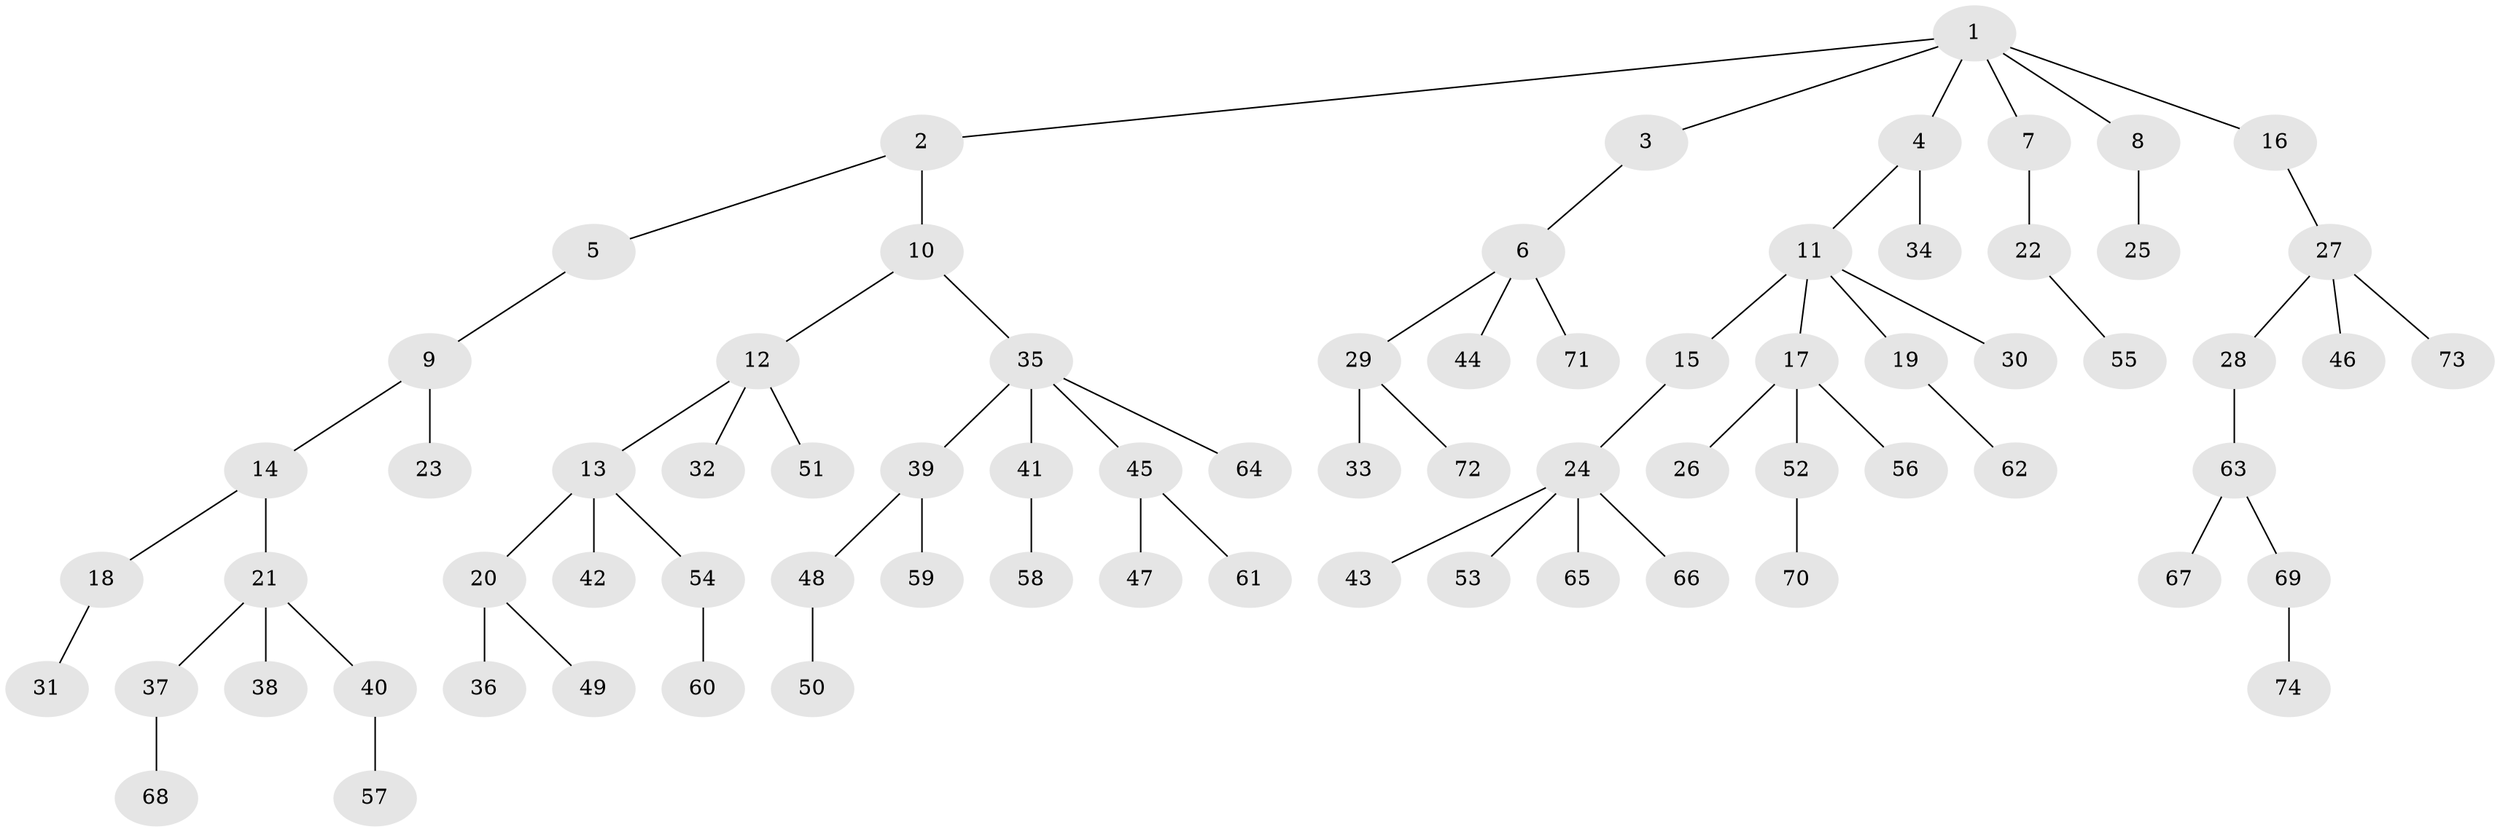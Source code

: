 // coarse degree distribution, {1: 0.7027027027027027, 4: 0.02702702702702703, 2: 0.21621621621621623, 5: 0.02702702702702703, 21: 0.02702702702702703}
// Generated by graph-tools (version 1.1) at 2025/56/03/04/25 21:56:51]
// undirected, 74 vertices, 73 edges
graph export_dot {
graph [start="1"]
  node [color=gray90,style=filled];
  1;
  2;
  3;
  4;
  5;
  6;
  7;
  8;
  9;
  10;
  11;
  12;
  13;
  14;
  15;
  16;
  17;
  18;
  19;
  20;
  21;
  22;
  23;
  24;
  25;
  26;
  27;
  28;
  29;
  30;
  31;
  32;
  33;
  34;
  35;
  36;
  37;
  38;
  39;
  40;
  41;
  42;
  43;
  44;
  45;
  46;
  47;
  48;
  49;
  50;
  51;
  52;
  53;
  54;
  55;
  56;
  57;
  58;
  59;
  60;
  61;
  62;
  63;
  64;
  65;
  66;
  67;
  68;
  69;
  70;
  71;
  72;
  73;
  74;
  1 -- 2;
  1 -- 3;
  1 -- 4;
  1 -- 7;
  1 -- 8;
  1 -- 16;
  2 -- 5;
  2 -- 10;
  3 -- 6;
  4 -- 11;
  4 -- 34;
  5 -- 9;
  6 -- 29;
  6 -- 44;
  6 -- 71;
  7 -- 22;
  8 -- 25;
  9 -- 14;
  9 -- 23;
  10 -- 12;
  10 -- 35;
  11 -- 15;
  11 -- 17;
  11 -- 19;
  11 -- 30;
  12 -- 13;
  12 -- 32;
  12 -- 51;
  13 -- 20;
  13 -- 42;
  13 -- 54;
  14 -- 18;
  14 -- 21;
  15 -- 24;
  16 -- 27;
  17 -- 26;
  17 -- 52;
  17 -- 56;
  18 -- 31;
  19 -- 62;
  20 -- 36;
  20 -- 49;
  21 -- 37;
  21 -- 38;
  21 -- 40;
  22 -- 55;
  24 -- 43;
  24 -- 53;
  24 -- 65;
  24 -- 66;
  27 -- 28;
  27 -- 46;
  27 -- 73;
  28 -- 63;
  29 -- 33;
  29 -- 72;
  35 -- 39;
  35 -- 41;
  35 -- 45;
  35 -- 64;
  37 -- 68;
  39 -- 48;
  39 -- 59;
  40 -- 57;
  41 -- 58;
  45 -- 47;
  45 -- 61;
  48 -- 50;
  52 -- 70;
  54 -- 60;
  63 -- 67;
  63 -- 69;
  69 -- 74;
}
